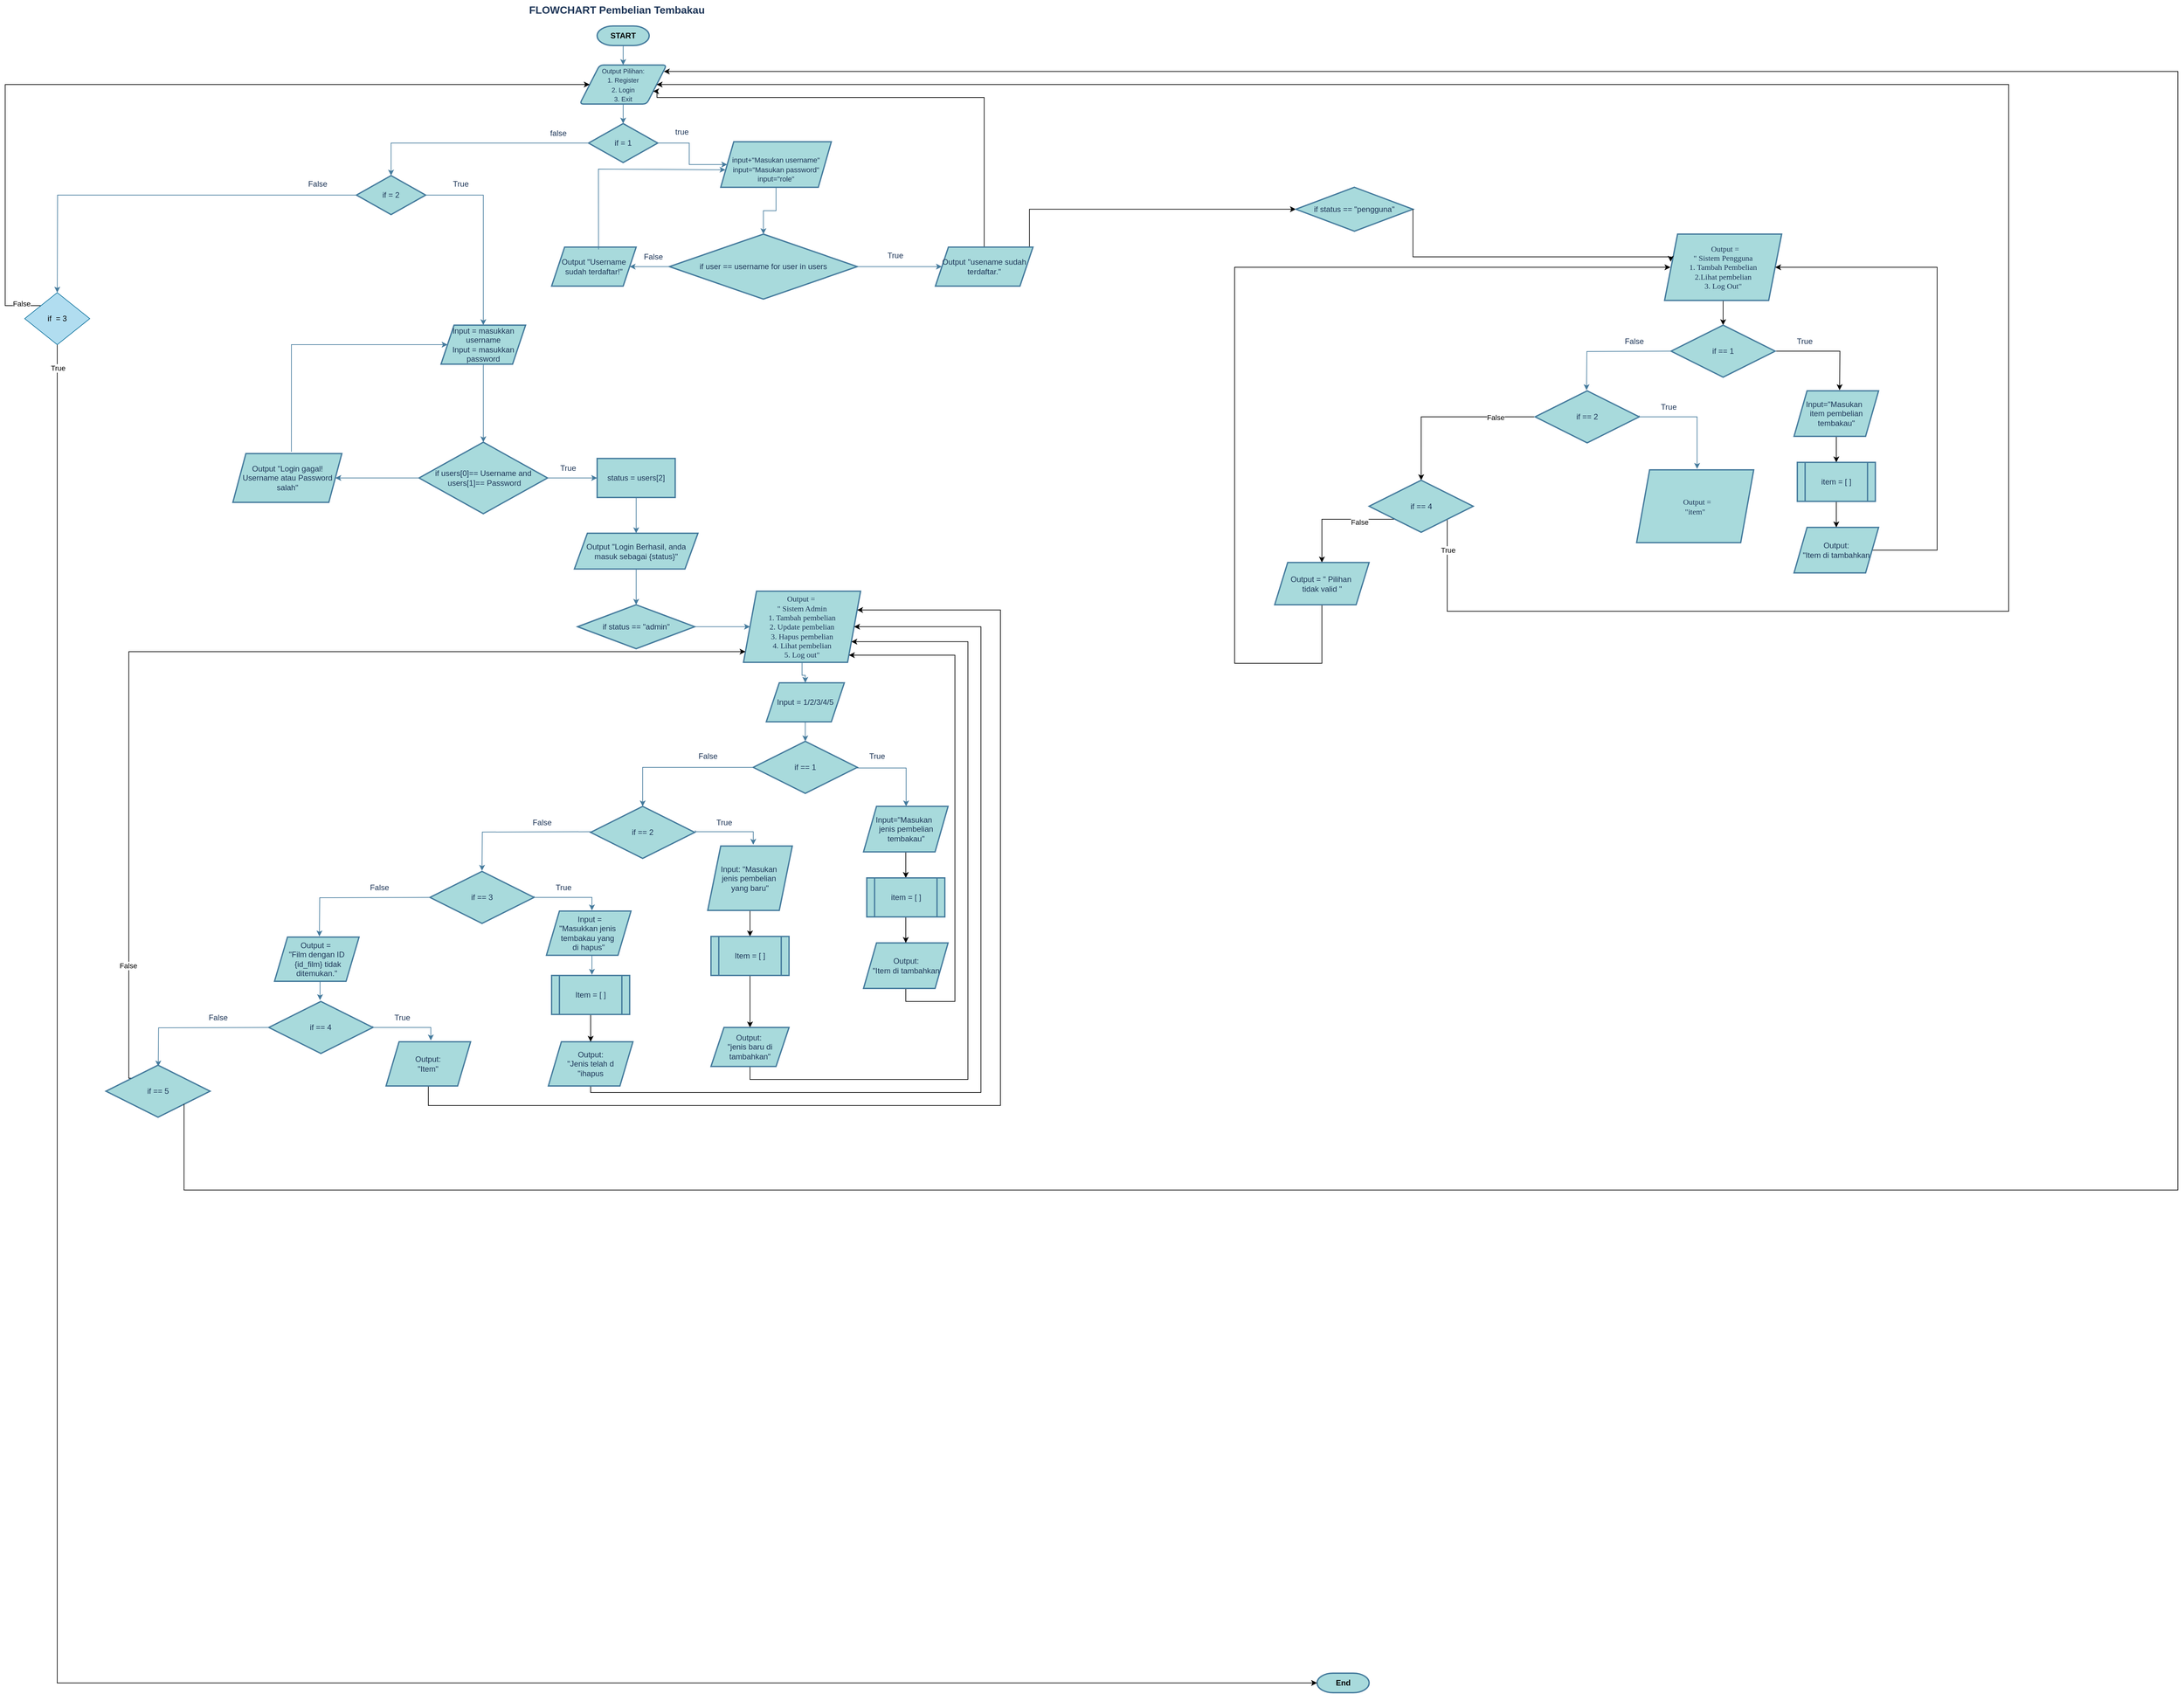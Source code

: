<mxfile version="24.7.17">
  <diagram name="Halaman-1" id="DyidNCb4UCem89zS9mwM">
    <mxGraphModel dx="4036" dy="3344" grid="1" gridSize="10" guides="1" tooltips="1" connect="1" arrows="1" fold="1" page="1" pageScale="1" pageWidth="850" pageHeight="1100" math="0" shadow="0">
      <root>
        <mxCell id="0" />
        <mxCell id="1" parent="0" />
        <mxCell id="rxGvKUkwGFX3X11VJj27-8" value="FLOWCHART Pembelian Tembakau" style="text;html=1;align=center;verticalAlign=middle;resizable=0;points=[];autosize=1;strokeColor=none;fillColor=none;fontSize=16;labelBackgroundColor=none;fontStyle=1;fontColor=#1D3557;" vertex="1" parent="1">
          <mxGeometry x="2540" y="50" width="280" height="30" as="geometry" />
        </mxCell>
        <mxCell id="rxGvKUkwGFX3X11VJj27-9" value="" style="edgeStyle=orthogonalEdgeStyle;rounded=0;orthogonalLoop=1;jettySize=auto;html=1;labelBackgroundColor=none;strokeColor=#457B9D;fontColor=default;align=center;" edge="1" parent="1" source="rxGvKUkwGFX3X11VJj27-10" target="rxGvKUkwGFX3X11VJj27-12">
          <mxGeometry relative="1" as="geometry" />
        </mxCell>
        <mxCell id="rxGvKUkwGFX3X11VJj27-10" value="&lt;font color=&quot;#000000&quot;&gt;START&lt;/font&gt;" style="strokeWidth=2;html=1;shape=mxgraph.flowchart.terminator;whiteSpace=wrap;align=center;fillColor=#A8DADC;strokeColor=#457B9D;fontStyle=1;labelBackgroundColor=none;fontColor=#1D3557;" vertex="1" parent="1">
          <mxGeometry x="2650" y="90" width="80" height="30" as="geometry" />
        </mxCell>
        <mxCell id="rxGvKUkwGFX3X11VJj27-11" value="" style="edgeStyle=orthogonalEdgeStyle;rounded=0;orthogonalLoop=1;jettySize=auto;html=1;labelBackgroundColor=none;strokeColor=#457B9D;fontColor=default;align=center;" edge="1" parent="1" source="rxGvKUkwGFX3X11VJj27-12" target="rxGvKUkwGFX3X11VJj27-15">
          <mxGeometry relative="1" as="geometry" />
        </mxCell>
        <mxCell id="rxGvKUkwGFX3X11VJj27-12" value="&lt;font style=&quot;font-size: 10px;&quot;&gt;Output Pilihan:&lt;/font&gt;&lt;div&gt;&lt;font style=&quot;font-size: 10px;&quot;&gt;1. Register&lt;/font&gt;&lt;/div&gt;&lt;div&gt;&lt;font style=&quot;font-size: 10px;&quot;&gt;2. Login&lt;/font&gt;&lt;/div&gt;&lt;div&gt;&lt;font style=&quot;font-size: 10px;&quot;&gt;3. Exit&lt;/font&gt;&lt;/div&gt;" style="shape=parallelogram;html=1;strokeWidth=2;perimeter=parallelogramPerimeter;whiteSpace=wrap;rounded=1;arcSize=12;size=0.23;align=center;fillColor=#A8DADC;strokeColor=#457B9D;labelBackgroundColor=none;fontColor=#1D3557;" vertex="1" parent="1">
          <mxGeometry x="2623.19" y="150" width="133.63" height="60" as="geometry" />
        </mxCell>
        <mxCell id="rxGvKUkwGFX3X11VJj27-13" value="" style="edgeStyle=orthogonalEdgeStyle;rounded=0;orthogonalLoop=1;jettySize=auto;html=1;strokeColor=#457B9D;fontColor=#1D3557;fillColor=#A8DADC;align=center;" edge="1" parent="1" source="rxGvKUkwGFX3X11VJj27-15" target="rxGvKUkwGFX3X11VJj27-18">
          <mxGeometry relative="1" as="geometry" />
        </mxCell>
        <mxCell id="rxGvKUkwGFX3X11VJj27-14" value="" style="edgeStyle=orthogonalEdgeStyle;rounded=0;orthogonalLoop=1;jettySize=auto;html=1;strokeColor=#457B9D;fontColor=#1D3557;fillColor=#A8DADC;align=center;" edge="1" parent="1" source="rxGvKUkwGFX3X11VJj27-15" target="rxGvKUkwGFX3X11VJj27-20">
          <mxGeometry relative="1" as="geometry" />
        </mxCell>
        <mxCell id="rxGvKUkwGFX3X11VJj27-15" value="if = 1" style="strokeWidth=2;html=1;shape=mxgraph.flowchart.decision;whiteSpace=wrap;labelBackgroundColor=none;fillColor=#A8DADC;strokeColor=#457B9D;fontColor=#1D3557;align=center;" vertex="1" parent="1">
          <mxGeometry x="2636.82" y="240" width="106.37" height="60" as="geometry" />
        </mxCell>
        <mxCell id="rxGvKUkwGFX3X11VJj27-16" value="" style="edgeStyle=orthogonalEdgeStyle;rounded=0;orthogonalLoop=1;jettySize=auto;html=1;strokeColor=#457B9D;fontColor=#1D3557;fillColor=#A8DADC;align=center;" edge="1" parent="1" source="rxGvKUkwGFX3X11VJj27-18">
          <mxGeometry relative="1" as="geometry">
            <mxPoint x="1820" y="500" as="targetPoint" />
          </mxGeometry>
        </mxCell>
        <mxCell id="rxGvKUkwGFX3X11VJj27-17" value="" style="edgeStyle=orthogonalEdgeStyle;rounded=0;orthogonalLoop=1;jettySize=auto;html=1;strokeColor=#457B9D;fontColor=#1D3557;fillColor=#A8DADC;" edge="1" parent="1" source="rxGvKUkwGFX3X11VJj27-18" target="rxGvKUkwGFX3X11VJj27-37">
          <mxGeometry relative="1" as="geometry" />
        </mxCell>
        <mxCell id="rxGvKUkwGFX3X11VJj27-18" value="if = 2" style="strokeWidth=2;html=1;shape=mxgraph.flowchart.decision;whiteSpace=wrap;labelBackgroundColor=none;fillColor=#A8DADC;strokeColor=#457B9D;fontColor=#1D3557;align=center;" vertex="1" parent="1">
          <mxGeometry x="2280" y="320" width="106.37" height="60" as="geometry" />
        </mxCell>
        <mxCell id="rxGvKUkwGFX3X11VJj27-19" value="" style="edgeStyle=orthogonalEdgeStyle;rounded=0;orthogonalLoop=1;jettySize=auto;html=1;strokeColor=#457B9D;fontColor=#1D3557;fillColor=#A8DADC;" edge="1" parent="1" source="rxGvKUkwGFX3X11VJj27-20" target="rxGvKUkwGFX3X11VJj27-23">
          <mxGeometry relative="1" as="geometry" />
        </mxCell>
        <mxCell id="rxGvKUkwGFX3X11VJj27-20" value="&lt;br&gt;&lt;div&gt;&lt;span style=&quot;font-size: 11px;&quot;&gt;input+&quot;Masukan username&quot;&lt;/span&gt;&lt;/div&gt;&lt;div&gt;&lt;span style=&quot;font-size: 11px; background-color: initial;&quot;&gt;input=&quot;Masukan password&quot;&lt;/span&gt;&lt;br&gt;&lt;/div&gt;&lt;div&gt;&lt;span style=&quot;background-color: initial; font-size: 11px;&quot;&gt;input=&quot;role&quot;&lt;/span&gt;&lt;/div&gt;" style="shape=parallelogram;perimeter=parallelogramPerimeter;whiteSpace=wrap;html=1;fixedSize=1;fillColor=#A8DADC;strokeColor=#457B9D;fontColor=#1D3557;strokeWidth=2;labelBackgroundColor=none;align=center;" vertex="1" parent="1">
          <mxGeometry x="2840" y="268" width="170" height="70" as="geometry" />
        </mxCell>
        <mxCell id="rxGvKUkwGFX3X11VJj27-21" value="" style="edgeStyle=orthogonalEdgeStyle;rounded=0;orthogonalLoop=1;jettySize=auto;html=1;strokeColor=#457B9D;fontColor=#1D3557;fillColor=#A8DADC;" edge="1" parent="1" source="rxGvKUkwGFX3X11VJj27-23" target="rxGvKUkwGFX3X11VJj27-26">
          <mxGeometry relative="1" as="geometry" />
        </mxCell>
        <mxCell id="rxGvKUkwGFX3X11VJj27-22" value="" style="edgeStyle=orthogonalEdgeStyle;rounded=0;orthogonalLoop=1;jettySize=auto;html=1;strokeColor=#457B9D;fontColor=#1D3557;fillColor=#A8DADC;" edge="1" parent="1" source="rxGvKUkwGFX3X11VJj27-23" target="rxGvKUkwGFX3X11VJj27-31">
          <mxGeometry relative="1" as="geometry" />
        </mxCell>
        <mxCell id="rxGvKUkwGFX3X11VJj27-23" value="if user == username for user in users" style="rhombus;whiteSpace=wrap;html=1;fillColor=#A8DADC;strokeColor=#457B9D;fontColor=#1D3557;strokeWidth=2;labelBackgroundColor=none;" vertex="1" parent="1">
          <mxGeometry x="2761.05" y="410" width="288.95" height="100" as="geometry" />
        </mxCell>
        <mxCell id="rxGvKUkwGFX3X11VJj27-24" value="true" style="text;html=1;align=center;verticalAlign=middle;resizable=0;points=[];autosize=1;strokeColor=none;fillColor=none;fontColor=#1D3557;" vertex="1" parent="1">
          <mxGeometry x="2760" y="238" width="40" height="30" as="geometry" />
        </mxCell>
        <mxCell id="rxGvKUkwGFX3X11VJj27-25" value="false" style="text;html=1;align=center;verticalAlign=middle;resizable=0;points=[];autosize=1;strokeColor=none;fillColor=none;fontColor=#1D3557;" vertex="1" parent="1">
          <mxGeometry x="2565" y="240" width="50" height="30" as="geometry" />
        </mxCell>
        <mxCell id="rxGvKUkwGFX3X11VJj27-26" value="Output &quot;Username sudah terdaftar!&quot;" style="shape=parallelogram;perimeter=parallelogramPerimeter;whiteSpace=wrap;html=1;fixedSize=1;fillColor=#A8DADC;strokeColor=#457B9D;fontColor=#1D3557;strokeWidth=2;labelBackgroundColor=none;" vertex="1" parent="1">
          <mxGeometry x="2580" y="430" width="130" height="60" as="geometry" />
        </mxCell>
        <mxCell id="rxGvKUkwGFX3X11VJj27-27" value="" style="endArrow=classic;html=1;rounded=0;strokeColor=#457B9D;fontColor=#1D3557;fillColor=#A8DADC;exitX=0.555;exitY=0.06;exitDx=0;exitDy=0;exitPerimeter=0;entryX=0.043;entryY=0.616;entryDx=0;entryDy=0;entryPerimeter=0;" edge="1" parent="1" source="rxGvKUkwGFX3X11VJj27-26" target="rxGvKUkwGFX3X11VJj27-20">
          <mxGeometry width="50" height="50" relative="1" as="geometry">
            <mxPoint x="2850" y="560" as="sourcePoint" />
            <mxPoint x="2710" y="320" as="targetPoint" />
            <Array as="points">
              <mxPoint x="2652" y="310" />
            </Array>
          </mxGeometry>
        </mxCell>
        <mxCell id="rxGvKUkwGFX3X11VJj27-28" style="edgeStyle=orthogonalEdgeStyle;rounded=0;orthogonalLoop=1;jettySize=auto;html=1;" edge="1" parent="1" source="rxGvKUkwGFX3X11VJj27-138">
          <mxGeometry relative="1" as="geometry">
            <mxPoint x="4381" y="550" as="targetPoint" />
          </mxGeometry>
        </mxCell>
        <mxCell id="rxGvKUkwGFX3X11VJj27-29" style="edgeStyle=orthogonalEdgeStyle;rounded=0;orthogonalLoop=1;jettySize=auto;html=1;exitX=0.5;exitY=0;exitDx=0;exitDy=0;entryX=1;entryY=0.75;entryDx=0;entryDy=0;" edge="1" parent="1" source="rxGvKUkwGFX3X11VJj27-31" target="rxGvKUkwGFX3X11VJj27-12">
          <mxGeometry relative="1" as="geometry">
            <Array as="points">
              <mxPoint x="3245" y="200" />
              <mxPoint x="2742" y="200" />
              <mxPoint x="2742" y="190" />
            </Array>
          </mxGeometry>
        </mxCell>
        <mxCell id="rxGvKUkwGFX3X11VJj27-30" style="edgeStyle=orthogonalEdgeStyle;rounded=0;orthogonalLoop=1;jettySize=auto;html=1;exitX=1;exitY=0.25;exitDx=0;exitDy=0;entryX=0;entryY=0.5;entryDx=0;entryDy=0;" edge="1" parent="1" source="rxGvKUkwGFX3X11VJj27-31" target="rxGvKUkwGFX3X11VJj27-126">
          <mxGeometry relative="1" as="geometry">
            <Array as="points">
              <mxPoint x="3315" y="372" />
            </Array>
          </mxGeometry>
        </mxCell>
        <mxCell id="rxGvKUkwGFX3X11VJj27-31" value="Output &quot;usename sudah terdaftar&lt;span style=&quot;background-color: initial;&quot;&gt;.&quot;&lt;/span&gt;" style="shape=parallelogram;perimeter=parallelogramPerimeter;whiteSpace=wrap;html=1;fixedSize=1;fillColor=#A8DADC;strokeColor=#457B9D;fontColor=#1D3557;strokeWidth=2;labelBackgroundColor=none;" vertex="1" parent="1">
          <mxGeometry x="3170.01" y="430" width="149.99" height="60" as="geometry" />
        </mxCell>
        <mxCell id="rxGvKUkwGFX3X11VJj27-32" value="False" style="text;html=1;align=center;verticalAlign=middle;resizable=0;points=[];autosize=1;strokeColor=none;fillColor=none;fontColor=#1D3557;" vertex="1" parent="1">
          <mxGeometry x="2711.05" y="430" width="50" height="30" as="geometry" />
        </mxCell>
        <mxCell id="rxGvKUkwGFX3X11VJj27-33" value="True" style="text;html=1;align=center;verticalAlign=middle;resizable=0;points=[];autosize=1;strokeColor=none;fillColor=none;fontColor=#1D3557;" vertex="1" parent="1">
          <mxGeometry x="3083" y="428" width="50" height="30" as="geometry" />
        </mxCell>
        <mxCell id="rxGvKUkwGFX3X11VJj27-34" value="" style="edgeStyle=orthogonalEdgeStyle;rounded=0;orthogonalLoop=1;jettySize=auto;html=1;strokeColor=#457B9D;fontColor=#1D3557;fillColor=#A8DADC;" edge="1" parent="1" source="rxGvKUkwGFX3X11VJj27-37" target="rxGvKUkwGFX3X11VJj27-42">
          <mxGeometry relative="1" as="geometry" />
        </mxCell>
        <mxCell id="rxGvKUkwGFX3X11VJj27-35" value="" style="edgeLabel;html=1;align=center;verticalAlign=middle;resizable=0;points=[];strokeColor=#457B9D;fontColor=#1D3557;fillColor=#A8DADC;" vertex="1" connectable="0" parent="rxGvKUkwGFX3X11VJj27-34">
          <mxGeometry x="-0.001" y="-1" relative="1" as="geometry">
            <mxPoint as="offset" />
          </mxGeometry>
        </mxCell>
        <mxCell id="rxGvKUkwGFX3X11VJj27-36" value="" style="edgeLabel;html=1;align=center;verticalAlign=middle;resizable=0;points=[];strokeColor=#457B9D;fontColor=#1D3557;fillColor=#A8DADC;" vertex="1" connectable="0" parent="rxGvKUkwGFX3X11VJj27-34">
          <mxGeometry x="-0.038" relative="1" as="geometry">
            <mxPoint as="offset" />
          </mxGeometry>
        </mxCell>
        <mxCell id="rxGvKUkwGFX3X11VJj27-37" value="Input = masukkan username&lt;div&gt;Input = masukkan password&lt;/div&gt;" style="shape=parallelogram;perimeter=parallelogramPerimeter;whiteSpace=wrap;html=1;fixedSize=1;fillColor=#A8DADC;strokeColor=#457B9D;fontColor=#1D3557;strokeWidth=2;labelBackgroundColor=none;" vertex="1" parent="1">
          <mxGeometry x="2410" y="550" width="130" height="60" as="geometry" />
        </mxCell>
        <mxCell id="rxGvKUkwGFX3X11VJj27-38" value="True" style="text;html=1;align=center;verticalAlign=middle;resizable=0;points=[];autosize=1;strokeColor=none;fillColor=none;fontColor=#1D3557;" vertex="1" parent="1">
          <mxGeometry x="2415" y="318" width="50" height="30" as="geometry" />
        </mxCell>
        <mxCell id="rxGvKUkwGFX3X11VJj27-39" value="False" style="text;html=1;align=center;verticalAlign=middle;resizable=0;points=[];autosize=1;strokeColor=none;fillColor=none;fontColor=#1D3557;" vertex="1" parent="1">
          <mxGeometry x="2195" y="318" width="50" height="30" as="geometry" />
        </mxCell>
        <mxCell id="rxGvKUkwGFX3X11VJj27-40" value="" style="edgeStyle=orthogonalEdgeStyle;rounded=0;orthogonalLoop=1;jettySize=auto;html=1;strokeColor=#457B9D;fontColor=#1D3557;fillColor=#A8DADC;" edge="1" parent="1" source="rxGvKUkwGFX3X11VJj27-42" target="rxGvKUkwGFX3X11VJj27-44">
          <mxGeometry relative="1" as="geometry" />
        </mxCell>
        <mxCell id="rxGvKUkwGFX3X11VJj27-41" value="" style="edgeStyle=orthogonalEdgeStyle;rounded=0;orthogonalLoop=1;jettySize=auto;html=1;strokeColor=#457B9D;fontColor=#1D3557;fillColor=#A8DADC;" edge="1" parent="1" source="rxGvKUkwGFX3X11VJj27-42" target="rxGvKUkwGFX3X11VJj27-46">
          <mxGeometry relative="1" as="geometry" />
        </mxCell>
        <mxCell id="rxGvKUkwGFX3X11VJj27-42" value="if users[0]== Username and&lt;div&gt;&amp;nbsp;users[1]== Password&lt;/div&gt;" style="rhombus;whiteSpace=wrap;html=1;fillColor=#A8DADC;strokeColor=#457B9D;fontColor=#1D3557;strokeWidth=2;labelBackgroundColor=none;" vertex="1" parent="1">
          <mxGeometry x="2376.25" y="730" width="197.5" height="110" as="geometry" />
        </mxCell>
        <mxCell id="rxGvKUkwGFX3X11VJj27-43" value="" style="edgeStyle=orthogonalEdgeStyle;rounded=0;orthogonalLoop=1;jettySize=auto;html=1;strokeColor=#457B9D;fontColor=#1D3557;fillColor=#A8DADC;" edge="1" parent="1" source="rxGvKUkwGFX3X11VJj27-44" target="rxGvKUkwGFX3X11VJj27-49">
          <mxGeometry relative="1" as="geometry" />
        </mxCell>
        <mxCell id="rxGvKUkwGFX3X11VJj27-44" value="status = users[2]" style="whiteSpace=wrap;html=1;fillColor=#A8DADC;strokeColor=#457B9D;fontColor=#1D3557;strokeWidth=2;labelBackgroundColor=none;" vertex="1" parent="1">
          <mxGeometry x="2650" y="755" width="120" height="60" as="geometry" />
        </mxCell>
        <mxCell id="rxGvKUkwGFX3X11VJj27-45" value="True" style="text;html=1;align=center;verticalAlign=middle;resizable=0;points=[];autosize=1;strokeColor=none;fillColor=none;fontColor=#1D3557;" vertex="1" parent="1">
          <mxGeometry x="2580" y="755" width="50" height="30" as="geometry" />
        </mxCell>
        <mxCell id="rxGvKUkwGFX3X11VJj27-46" value="Output &quot;Login gagal! Username atau Password salah&quot;" style="shape=parallelogram;perimeter=parallelogramPerimeter;whiteSpace=wrap;html=1;fixedSize=1;fillColor=#A8DADC;strokeColor=#457B9D;fontColor=#1D3557;strokeWidth=2;labelBackgroundColor=none;" vertex="1" parent="1">
          <mxGeometry x="2090" y="747.5" width="167.5" height="75" as="geometry" />
        </mxCell>
        <mxCell id="rxGvKUkwGFX3X11VJj27-47" value="" style="endArrow=classic;html=1;rounded=0;strokeColor=#457B9D;fontColor=#1D3557;fillColor=#A8DADC;exitX=0.537;exitY=-0.037;exitDx=0;exitDy=0;exitPerimeter=0;entryX=0;entryY=0.5;entryDx=0;entryDy=0;" edge="1" parent="1" source="rxGvKUkwGFX3X11VJj27-46" target="rxGvKUkwGFX3X11VJj27-37">
          <mxGeometry width="50" height="50" relative="1" as="geometry">
            <mxPoint x="2370" y="670" as="sourcePoint" />
            <mxPoint x="2420" y="620" as="targetPoint" />
            <Array as="points">
              <mxPoint x="2180" y="580" />
            </Array>
          </mxGeometry>
        </mxCell>
        <mxCell id="rxGvKUkwGFX3X11VJj27-48" value="" style="edgeStyle=orthogonalEdgeStyle;rounded=0;orthogonalLoop=1;jettySize=auto;html=1;strokeColor=#457B9D;fontColor=#1D3557;fillColor=#A8DADC;" edge="1" parent="1" source="rxGvKUkwGFX3X11VJj27-49" target="rxGvKUkwGFX3X11VJj27-51">
          <mxGeometry relative="1" as="geometry" />
        </mxCell>
        <mxCell id="rxGvKUkwGFX3X11VJj27-49" value="Output &quot;Login Berhasil, anda masuk sebagai {status}&quot;" style="shape=parallelogram;perimeter=parallelogramPerimeter;whiteSpace=wrap;html=1;fixedSize=1;fillColor=#A8DADC;strokeColor=#457B9D;fontColor=#1D3557;strokeWidth=2;labelBackgroundColor=none;" vertex="1" parent="1">
          <mxGeometry x="2615" y="870" width="190" height="55" as="geometry" />
        </mxCell>
        <mxCell id="rxGvKUkwGFX3X11VJj27-50" value="" style="edgeStyle=orthogonalEdgeStyle;rounded=0;orthogonalLoop=1;jettySize=auto;html=1;strokeColor=#457B9D;fontColor=#1D3557;fillColor=#A8DADC;" edge="1" parent="1" source="rxGvKUkwGFX3X11VJj27-51" target="rxGvKUkwGFX3X11VJj27-53">
          <mxGeometry relative="1" as="geometry" />
        </mxCell>
        <mxCell id="rxGvKUkwGFX3X11VJj27-51" value="if status == &quot;admin&quot;" style="rhombus;whiteSpace=wrap;html=1;fillColor=#A8DADC;strokeColor=#457B9D;fontColor=#1D3557;strokeWidth=2;labelBackgroundColor=none;" vertex="1" parent="1">
          <mxGeometry x="2620" y="980" width="180" height="67.5" as="geometry" />
        </mxCell>
        <mxCell id="rxGvKUkwGFX3X11VJj27-52" value="" style="edgeStyle=orthogonalEdgeStyle;rounded=0;orthogonalLoop=1;jettySize=auto;html=1;strokeColor=#457B9D;fontColor=#1D3557;fillColor=#A8DADC;" edge="1" parent="1" source="rxGvKUkwGFX3X11VJj27-53" target="rxGvKUkwGFX3X11VJj27-55">
          <mxGeometry relative="1" as="geometry" />
        </mxCell>
        <mxCell id="rxGvKUkwGFX3X11VJj27-53" value="&lt;font face=&quot;Verdana&quot;&gt;Output =&amp;nbsp;&lt;/font&gt;&lt;div&gt;&lt;font face=&quot;Gwa8SxlCsdu1uKtJ1fb-&quot;&gt;&quot; Sistem Admin&lt;/font&gt;&lt;/div&gt;&lt;div&gt;&lt;font face=&quot;Gwa8SxlCsdu1uKtJ1fb-&quot;&gt;1. Tambah pembelian&lt;/font&gt;&lt;/div&gt;&lt;div&gt;&lt;font face=&quot;Gwa8SxlCsdu1uKtJ1fb-&quot;&gt;2. Update pembelian&lt;/font&gt;&lt;/div&gt;&lt;div&gt;&lt;font face=&quot;Gwa8SxlCsdu1uKtJ1fb-&quot;&gt;3. Hapus pembelian&lt;/font&gt;&lt;/div&gt;&lt;div&gt;&lt;span style=&quot;background-color: initial;&quot;&gt;&lt;font face=&quot;Gwa8SxlCsdu1uKtJ1fb-&quot;&gt;4. Lihat pembelian&lt;/font&gt;&lt;/span&gt;&lt;/div&gt;&lt;div&gt;&lt;font face=&quot;Gwa8SxlCsdu1uKtJ1fb-&quot;&gt;5. Log out&quot;&lt;/font&gt;&lt;/div&gt;" style="shape=parallelogram;perimeter=parallelogramPerimeter;whiteSpace=wrap;html=1;fixedSize=1;fillColor=#A8DADC;strokeColor=#457B9D;fontColor=#1D3557;strokeWidth=2;labelBackgroundColor=none;align=center;" vertex="1" parent="1">
          <mxGeometry x="2875" y="959.07" width="180" height="109.37" as="geometry" />
        </mxCell>
        <mxCell id="rxGvKUkwGFX3X11VJj27-54" value="" style="edgeStyle=orthogonalEdgeStyle;rounded=0;orthogonalLoop=1;jettySize=auto;html=1;strokeColor=#457B9D;fontColor=#1D3557;fillColor=#A8DADC;" edge="1" parent="1" source="rxGvKUkwGFX3X11VJj27-55" target="rxGvKUkwGFX3X11VJj27-58">
          <mxGeometry relative="1" as="geometry" />
        </mxCell>
        <mxCell id="rxGvKUkwGFX3X11VJj27-55" value="Input = 1/2/3/4/5" style="shape=parallelogram;perimeter=parallelogramPerimeter;whiteSpace=wrap;html=1;fixedSize=1;fillColor=#A8DADC;strokeColor=#457B9D;fontColor=#1D3557;strokeWidth=2;labelBackgroundColor=none;" vertex="1" parent="1">
          <mxGeometry x="2910" y="1100.005" width="120" height="60" as="geometry" />
        </mxCell>
        <mxCell id="rxGvKUkwGFX3X11VJj27-56" value="" style="edgeStyle=orthogonalEdgeStyle;rounded=0;orthogonalLoop=1;jettySize=auto;html=1;strokeColor=#457B9D;fontColor=#1D3557;fillColor=#A8DADC;exitX=0.915;exitY=0.473;exitDx=0;exitDy=0;exitPerimeter=0;" edge="1" parent="1">
          <mxGeometry relative="1" as="geometry">
            <mxPoint x="3036.4" y="1228.84" as="sourcePoint" />
            <Array as="points">
              <mxPoint x="3036" y="1231" />
              <mxPoint x="3125" y="1231" />
              <mxPoint x="3125" y="1280" />
            </Array>
            <mxPoint x="3125" y="1290" as="targetPoint" />
          </mxGeometry>
        </mxCell>
        <mxCell id="rxGvKUkwGFX3X11VJj27-57" value="" style="edgeStyle=orthogonalEdgeStyle;rounded=0;orthogonalLoop=1;jettySize=auto;html=1;strokeColor=#457B9D;fontColor=#1D3557;fillColor=#A8DADC;" edge="1" parent="1" source="rxGvKUkwGFX3X11VJj27-58" target="rxGvKUkwGFX3X11VJj27-60">
          <mxGeometry relative="1" as="geometry" />
        </mxCell>
        <mxCell id="rxGvKUkwGFX3X11VJj27-58" value="if == 1" style="rhombus;whiteSpace=wrap;html=1;fillColor=#A8DADC;strokeColor=#457B9D;fontColor=#1D3557;strokeWidth=2;labelBackgroundColor=none;" vertex="1" parent="1">
          <mxGeometry x="2890" y="1190" width="160" height="80" as="geometry" />
        </mxCell>
        <mxCell id="rxGvKUkwGFX3X11VJj27-60" value="if == 2" style="rhombus;whiteSpace=wrap;html=1;fillColor=#A8DADC;strokeColor=#457B9D;fontColor=#1D3557;strokeWidth=2;labelBackgroundColor=none;" vertex="1" parent="1">
          <mxGeometry x="2640" y="1290" width="160" height="80" as="geometry" />
        </mxCell>
        <mxCell id="rxGvKUkwGFX3X11VJj27-61" value="True" style="text;html=1;align=center;verticalAlign=middle;resizable=0;points=[];autosize=1;strokeColor=none;fillColor=none;fontColor=#1D3557;" vertex="1" parent="1">
          <mxGeometry x="3055" y="1198" width="50" height="30" as="geometry" />
        </mxCell>
        <mxCell id="rxGvKUkwGFX3X11VJj27-62" value="False" style="text;html=1;align=center;verticalAlign=middle;resizable=0;points=[];autosize=1;strokeColor=none;fillColor=none;fontColor=#1D3557;" vertex="1" parent="1">
          <mxGeometry x="2795" y="1198" width="50" height="30" as="geometry" />
        </mxCell>
        <mxCell id="rxGvKUkwGFX3X11VJj27-69" value="" style="edgeStyle=orthogonalEdgeStyle;rounded=0;orthogonalLoop=1;jettySize=auto;html=1;strokeColor=#457B9D;fontColor=#1D3557;fillColor=#A8DADC;" edge="1" parent="1">
          <mxGeometry relative="1" as="geometry">
            <mxPoint x="2643" y="1329" as="sourcePoint" />
            <mxPoint x="2473" y="1389" as="targetPoint" />
          </mxGeometry>
        </mxCell>
        <mxCell id="rxGvKUkwGFX3X11VJj27-70" value="" style="edgeStyle=orthogonalEdgeStyle;rounded=0;orthogonalLoop=1;jettySize=auto;html=1;strokeColor=#457B9D;fontColor=#1D3557;fillColor=#A8DADC;exitX=0.915;exitY=0.473;exitDx=0;exitDy=0;exitPerimeter=0;" edge="1" parent="1">
          <mxGeometry relative="1" as="geometry">
            <mxPoint x="2801" y="1327" as="sourcePoint" />
            <Array as="points">
              <mxPoint x="2801" y="1329" />
              <mxPoint x="2890" y="1329" />
            </Array>
            <mxPoint x="2890" y="1349" as="targetPoint" />
          </mxGeometry>
        </mxCell>
        <mxCell id="rxGvKUkwGFX3X11VJj27-71" value="False" style="text;html=1;align=center;verticalAlign=middle;resizable=0;points=[];autosize=1;strokeColor=none;fillColor=none;fontColor=#1D3557;" vertex="1" parent="1">
          <mxGeometry x="2540" y="1300" width="50" height="30" as="geometry" />
        </mxCell>
        <mxCell id="rxGvKUkwGFX3X11VJj27-72" value="True" style="text;html=1;align=center;verticalAlign=middle;resizable=0;points=[];autosize=1;strokeColor=none;fillColor=none;fontColor=#1D3557;" vertex="1" parent="1">
          <mxGeometry x="2820" y="1300" width="50" height="30" as="geometry" />
        </mxCell>
        <mxCell id="rxGvKUkwGFX3X11VJj27-73" value="if == 3" style="rhombus;whiteSpace=wrap;html=1;fillColor=#A8DADC;strokeColor=#457B9D;fontColor=#1D3557;strokeWidth=2;labelBackgroundColor=none;" vertex="1" parent="1">
          <mxGeometry x="2393" y="1390" width="160" height="80" as="geometry" />
        </mxCell>
        <mxCell id="rxGvKUkwGFX3X11VJj27-217" value="" style="edgeStyle=orthogonalEdgeStyle;rounded=0;orthogonalLoop=1;jettySize=auto;html=1;" edge="1" parent="1" source="rxGvKUkwGFX3X11VJj27-75" target="rxGvKUkwGFX3X11VJj27-216">
          <mxGeometry relative="1" as="geometry" />
        </mxCell>
        <mxCell id="rxGvKUkwGFX3X11VJj27-75" value="Input: &quot;Masukan&amp;nbsp;&lt;div&gt;jenis pembelian&amp;nbsp;&lt;/div&gt;&lt;div&gt;yang baru&quot;&lt;/div&gt;" style="shape=parallelogram;perimeter=parallelogramPerimeter;whiteSpace=wrap;html=1;fixedSize=1;fillColor=#A8DADC;strokeColor=#457B9D;fontColor=#1D3557;strokeWidth=2;labelBackgroundColor=none;align=center;" vertex="1" parent="1">
          <mxGeometry x="2820" y="1351" width="130" height="99" as="geometry" />
        </mxCell>
        <mxCell id="rxGvKUkwGFX3X11VJj27-76" value="" style="edgeStyle=orthogonalEdgeStyle;rounded=0;orthogonalLoop=1;jettySize=auto;html=1;strokeColor=#457B9D;fontColor=#1D3557;fillColor=#A8DADC;exitX=0.915;exitY=0.473;exitDx=0;exitDy=0;exitPerimeter=0;" edge="1" parent="1">
          <mxGeometry relative="1" as="geometry">
            <mxPoint x="2553" y="1428" as="sourcePoint" />
            <Array as="points">
              <mxPoint x="2553" y="1430" />
              <mxPoint x="2642" y="1430" />
            </Array>
            <mxPoint x="2642" y="1450" as="targetPoint" />
          </mxGeometry>
        </mxCell>
        <mxCell id="rxGvKUkwGFX3X11VJj27-77" value="" style="edgeStyle=orthogonalEdgeStyle;rounded=0;orthogonalLoop=1;jettySize=auto;html=1;strokeColor=#457B9D;fontColor=#1D3557;fillColor=#A8DADC;" edge="1" parent="1">
          <mxGeometry relative="1" as="geometry">
            <mxPoint x="2393" y="1430" as="sourcePoint" />
            <mxPoint x="2223" y="1490" as="targetPoint" />
          </mxGeometry>
        </mxCell>
        <mxCell id="rxGvKUkwGFX3X11VJj27-78" value="True" style="text;html=1;align=center;verticalAlign=middle;resizable=0;points=[];autosize=1;strokeColor=none;fillColor=none;fontColor=#1D3557;" vertex="1" parent="1">
          <mxGeometry x="2573.19" y="1400" width="50" height="30" as="geometry" />
        </mxCell>
        <mxCell id="rxGvKUkwGFX3X11VJj27-79" value="False" style="text;html=1;align=center;verticalAlign=middle;resizable=0;points=[];autosize=1;strokeColor=none;fillColor=none;fontColor=#1D3557;" vertex="1" parent="1">
          <mxGeometry x="2290" y="1400" width="50" height="30" as="geometry" />
        </mxCell>
        <mxCell id="rxGvKUkwGFX3X11VJj27-234" style="edgeStyle=orthogonalEdgeStyle;rounded=0;orthogonalLoop=1;jettySize=auto;html=1;exitX=0.5;exitY=1;exitDx=0;exitDy=0;entryX=1;entryY=0.5;entryDx=0;entryDy=0;" edge="1" parent="1" source="rxGvKUkwGFX3X11VJj27-81" target="rxGvKUkwGFX3X11VJj27-53">
          <mxGeometry relative="1" as="geometry">
            <Array as="points">
              <mxPoint x="2640" y="1730" />
              <mxPoint x="3240" y="1730" />
              <mxPoint x="3240" y="1014" />
            </Array>
          </mxGeometry>
        </mxCell>
        <mxCell id="rxGvKUkwGFX3X11VJj27-81" value="Output:&lt;div&gt;&quot;Jenis telah d&lt;/div&gt;&lt;div&gt;&quot;ihapus&lt;/div&gt;" style="shape=parallelogram;perimeter=parallelogramPerimeter;whiteSpace=wrap;html=1;fixedSize=1;fillColor=#A8DADC;strokeColor=#457B9D;fontColor=#1D3557;strokeWidth=2;labelBackgroundColor=none;align=center;" vertex="1" parent="1">
          <mxGeometry x="2575" y="1652" width="130" height="68" as="geometry" />
        </mxCell>
        <mxCell id="rxGvKUkwGFX3X11VJj27-87" value="&amp;nbsp; Input =&amp;nbsp;&lt;div&gt;&quot;Masukkan jenis&amp;nbsp;&lt;/div&gt;&lt;div&gt;tembakau yang&amp;nbsp;&lt;/div&gt;&lt;div&gt;di hapus&quot;&lt;/div&gt;" style="shape=parallelogram;perimeter=parallelogramPerimeter;whiteSpace=wrap;html=1;fixedSize=1;fillColor=#A8DADC;strokeColor=#457B9D;fontColor=#1D3557;strokeWidth=2;labelBackgroundColor=none;align=center;" vertex="1" parent="1">
          <mxGeometry x="2572.03" y="1451" width="130" height="68" as="geometry" />
        </mxCell>
        <mxCell id="rxGvKUkwGFX3X11VJj27-88" value="" style="edgeStyle=orthogonalEdgeStyle;rounded=0;orthogonalLoop=1;jettySize=auto;html=1;strokeColor=#457B9D;fontColor=#1D3557;fillColor=#A8DADC;" edge="1" parent="1">
          <mxGeometry relative="1" as="geometry">
            <mxPoint x="2642" y="1519" as="sourcePoint" />
            <mxPoint x="2642" y="1549" as="targetPoint" />
          </mxGeometry>
        </mxCell>
        <mxCell id="rxGvKUkwGFX3X11VJj27-96" value="Output =&amp;nbsp;&lt;div&gt;&quot;Film dengan ID&lt;/div&gt;&lt;div&gt;&amp;nbsp;{id_film} tidak&lt;/div&gt;&lt;div&gt;ditemukan.&quot;&lt;/div&gt;" style="shape=parallelogram;perimeter=parallelogramPerimeter;whiteSpace=wrap;html=1;fixedSize=1;fillColor=#A8DADC;strokeColor=#457B9D;fontColor=#1D3557;strokeWidth=2;labelBackgroundColor=none;align=center;" vertex="1" parent="1">
          <mxGeometry x="2154" y="1491" width="130" height="68" as="geometry" />
        </mxCell>
        <mxCell id="rxGvKUkwGFX3X11VJj27-97" value="" style="edgeStyle=orthogonalEdgeStyle;rounded=0;orthogonalLoop=1;jettySize=auto;html=1;strokeColor=#457B9D;fontColor=#1D3557;fillColor=#A8DADC;" edge="1" parent="1">
          <mxGeometry relative="1" as="geometry">
            <mxPoint x="2224" y="1558" as="sourcePoint" />
            <mxPoint x="2224" y="1588" as="targetPoint" />
          </mxGeometry>
        </mxCell>
        <mxCell id="rxGvKUkwGFX3X11VJj27-98" value="if == 4" style="rhombus;whiteSpace=wrap;html=1;fillColor=#A8DADC;strokeColor=#457B9D;fontColor=#1D3557;strokeWidth=2;labelBackgroundColor=none;" vertex="1" parent="1">
          <mxGeometry x="2145.29" y="1590" width="160" height="80" as="geometry" />
        </mxCell>
        <mxCell id="rxGvKUkwGFX3X11VJj27-99" value="" style="edgeStyle=orthogonalEdgeStyle;rounded=0;orthogonalLoop=1;jettySize=auto;html=1;strokeColor=#457B9D;fontColor=#1D3557;fillColor=#A8DADC;exitX=0.915;exitY=0.473;exitDx=0;exitDy=0;exitPerimeter=0;" edge="1" parent="1">
          <mxGeometry relative="1" as="geometry">
            <mxPoint x="2305.29" y="1628" as="sourcePoint" />
            <Array as="points">
              <mxPoint x="2305.29" y="1630" />
              <mxPoint x="2394.29" y="1630" />
            </Array>
            <mxPoint x="2394.29" y="1650" as="targetPoint" />
          </mxGeometry>
        </mxCell>
        <mxCell id="rxGvKUkwGFX3X11VJj27-100" value="" style="edgeStyle=orthogonalEdgeStyle;rounded=0;orthogonalLoop=1;jettySize=auto;html=1;strokeColor=#457B9D;fontColor=#1D3557;fillColor=#A8DADC;" edge="1" parent="1">
          <mxGeometry relative="1" as="geometry">
            <mxPoint x="2145.29" y="1630" as="sourcePoint" />
            <mxPoint x="1975.29" y="1690" as="targetPoint" />
          </mxGeometry>
        </mxCell>
        <mxCell id="rxGvKUkwGFX3X11VJj27-101" value="True" style="text;html=1;align=center;verticalAlign=middle;resizable=0;points=[];autosize=1;strokeColor=none;fillColor=none;fontColor=#1D3557;" vertex="1" parent="1">
          <mxGeometry x="2325.48" y="1600" width="50" height="30" as="geometry" />
        </mxCell>
        <mxCell id="rxGvKUkwGFX3X11VJj27-102" value="False" style="text;html=1;align=center;verticalAlign=middle;resizable=0;points=[];autosize=1;strokeColor=none;fillColor=none;fontColor=#1D3557;" vertex="1" parent="1">
          <mxGeometry x="2042.29" y="1600" width="50" height="30" as="geometry" />
        </mxCell>
        <mxCell id="rxGvKUkwGFX3X11VJj27-235" style="edgeStyle=orthogonalEdgeStyle;rounded=0;orthogonalLoop=1;jettySize=auto;html=1;exitX=0.5;exitY=1;exitDx=0;exitDy=0;entryX=1;entryY=0.25;entryDx=0;entryDy=0;" edge="1" parent="1" source="rxGvKUkwGFX3X11VJj27-103" target="rxGvKUkwGFX3X11VJj27-53">
          <mxGeometry relative="1" as="geometry">
            <Array as="points">
              <mxPoint x="2391" y="1750" />
              <mxPoint x="3270" y="1750" />
              <mxPoint x="3270" y="988" />
            </Array>
          </mxGeometry>
        </mxCell>
        <mxCell id="rxGvKUkwGFX3X11VJj27-103" value="Output:&lt;div&gt;&quot;Item&quot;&lt;/div&gt;" style="shape=parallelogram;perimeter=parallelogramPerimeter;whiteSpace=wrap;html=1;fixedSize=1;fillColor=#A8DADC;strokeColor=#457B9D;fontColor=#1D3557;strokeWidth=2;labelBackgroundColor=none;align=center;" vertex="1" parent="1">
          <mxGeometry x="2325.48" y="1652" width="130" height="68" as="geometry" />
        </mxCell>
        <mxCell id="rxGvKUkwGFX3X11VJj27-214" value="" style="edgeStyle=orthogonalEdgeStyle;rounded=0;orthogonalLoop=1;jettySize=auto;html=1;" edge="1" parent="1" source="rxGvKUkwGFX3X11VJj27-120" target="rxGvKUkwGFX3X11VJj27-213">
          <mxGeometry relative="1" as="geometry" />
        </mxCell>
        <mxCell id="rxGvKUkwGFX3X11VJj27-120" value="Input=&quot;Masukan&amp;nbsp;&amp;nbsp;&lt;div&gt;jenis pembelian tembakau&lt;span style=&quot;background-color: initial;&quot;&gt;&quot;&lt;/span&gt;&lt;/div&gt;" style="shape=parallelogram;perimeter=parallelogramPerimeter;whiteSpace=wrap;html=1;fixedSize=1;fillColor=#A8DADC;strokeColor=#457B9D;fontColor=#1D3557;strokeWidth=2;labelBackgroundColor=none;align=center;" vertex="1" parent="1">
          <mxGeometry x="3059.5" y="1290" width="130" height="70" as="geometry" />
        </mxCell>
        <mxCell id="rxGvKUkwGFX3X11VJj27-126" value="if status == &quot;pengguna&quot;" style="rhombus;whiteSpace=wrap;html=1;fillColor=#A8DADC;strokeColor=#457B9D;fontColor=#1D3557;strokeWidth=2;labelBackgroundColor=none;" vertex="1" parent="1">
          <mxGeometry x="3724.19" y="338" width="180" height="67.5" as="geometry" />
        </mxCell>
        <mxCell id="rxGvKUkwGFX3X11VJj27-228" style="edgeStyle=orthogonalEdgeStyle;rounded=0;orthogonalLoop=1;jettySize=auto;html=1;exitX=0;exitY=0;exitDx=0;exitDy=0;entryX=0.017;entryY=0.851;entryDx=0;entryDy=0;entryPerimeter=0;" edge="1" parent="1" source="rxGvKUkwGFX3X11VJj27-127" target="rxGvKUkwGFX3X11VJj27-53">
          <mxGeometry relative="1" as="geometry">
            <Array as="points">
              <mxPoint x="1930" y="1708" />
              <mxPoint x="1930" y="1052" />
            </Array>
          </mxGeometry>
        </mxCell>
        <mxCell id="rxGvKUkwGFX3X11VJj27-229" value="False" style="edgeLabel;html=1;align=center;verticalAlign=middle;resizable=0;points=[];" vertex="1" connectable="0" parent="rxGvKUkwGFX3X11VJj27-228">
          <mxGeometry x="-0.779" y="1" relative="1" as="geometry">
            <mxPoint as="offset" />
          </mxGeometry>
        </mxCell>
        <mxCell id="rxGvKUkwGFX3X11VJj27-127" value="if == 5" style="rhombus;whiteSpace=wrap;html=1;fillColor=#A8DADC;strokeColor=#457B9D;fontColor=#1D3557;strokeWidth=2;labelBackgroundColor=none;" vertex="1" parent="1">
          <mxGeometry x="1894.93" y="1688" width="160" height="80" as="geometry" />
        </mxCell>
        <mxCell id="rxGvKUkwGFX3X11VJj27-138" value="&lt;font face=&quot;Verdana&quot;&gt;&amp;nbsp; &amp;nbsp;Output =&amp;nbsp;&lt;/font&gt;&lt;div&gt;&lt;font face=&quot;Gwa8SxlCsdu1uKtJ1fb-&quot;&gt;&quot; Sistem Pengguna&lt;/font&gt;&lt;/div&gt;&lt;div&gt;&lt;span style=&quot;background-color: initial; font-family: Gwa8SxlCsdu1uKtJ1fb-;&quot;&gt;1. Tambah Pembelian&lt;/span&gt;&lt;/div&gt;&lt;div&gt;&lt;span style=&quot;background-color: initial; font-family: Gwa8SxlCsdu1uKtJ1fb-;&quot;&gt;2.Lihat pembelian&lt;/span&gt;&lt;/div&gt;&lt;div&gt;&lt;span style=&quot;background-color: initial; font-family: Gwa8SxlCsdu1uKtJ1fb-;&quot;&gt;3. Log Out&quot;&lt;/span&gt;&lt;/div&gt;" style="shape=parallelogram;perimeter=parallelogramPerimeter;whiteSpace=wrap;html=1;fixedSize=1;fillColor=#A8DADC;strokeColor=#457B9D;fontColor=#1D3557;strokeWidth=2;labelBackgroundColor=none;align=center;" vertex="1" parent="1">
          <mxGeometry x="4291" y="410" width="180" height="102" as="geometry" />
        </mxCell>
        <mxCell id="rxGvKUkwGFX3X11VJj27-236" style="edgeStyle=orthogonalEdgeStyle;rounded=0;orthogonalLoop=1;jettySize=auto;html=1;exitX=1;exitY=0.5;exitDx=0;exitDy=0;" edge="1" parent="1" source="rxGvKUkwGFX3X11VJj27-139">
          <mxGeometry relative="1" as="geometry">
            <mxPoint x="4560" y="650" as="targetPoint" />
          </mxGeometry>
        </mxCell>
        <mxCell id="rxGvKUkwGFX3X11VJj27-139" value="if == 1" style="rhombus;whiteSpace=wrap;html=1;fillColor=#A8DADC;strokeColor=#457B9D;fontColor=#1D3557;strokeWidth=2;labelBackgroundColor=none;" vertex="1" parent="1">
          <mxGeometry x="4301" y="550" width="160" height="80" as="geometry" />
        </mxCell>
        <mxCell id="rxGvKUkwGFX3X11VJj27-141" value="" style="edgeStyle=orthogonalEdgeStyle;rounded=0;orthogonalLoop=1;jettySize=auto;html=1;strokeColor=#457B9D;fontColor=#1D3557;fillColor=#A8DADC;" edge="1" parent="1">
          <mxGeometry relative="1" as="geometry">
            <mxPoint x="4301" y="590" as="sourcePoint" />
            <mxPoint x="4171" y="650" as="targetPoint" />
          </mxGeometry>
        </mxCell>
        <mxCell id="rxGvKUkwGFX3X11VJj27-142" value="True" style="text;html=1;align=center;verticalAlign=middle;resizable=0;points=[];autosize=1;strokeColor=none;fillColor=none;fontColor=#1D3557;" vertex="1" parent="1">
          <mxGeometry x="4481.19" y="560" width="50" height="30" as="geometry" />
        </mxCell>
        <mxCell id="rxGvKUkwGFX3X11VJj27-143" value="False" style="text;html=1;align=center;verticalAlign=middle;resizable=0;points=[];autosize=1;strokeColor=none;fillColor=none;fontColor=#1D3557;" vertex="1" parent="1">
          <mxGeometry x="4219" y="560" width="50" height="30" as="geometry" />
        </mxCell>
        <mxCell id="rxGvKUkwGFX3X11VJj27-243" style="edgeStyle=orthogonalEdgeStyle;rounded=0;orthogonalLoop=1;jettySize=auto;html=1;exitX=0;exitY=0.5;exitDx=0;exitDy=0;entryX=0.5;entryY=0;entryDx=0;entryDy=0;" edge="1" parent="1" source="rxGvKUkwGFX3X11VJj27-146" target="rxGvKUkwGFX3X11VJj27-186">
          <mxGeometry relative="1" as="geometry" />
        </mxCell>
        <mxCell id="rxGvKUkwGFX3X11VJj27-244" value="False" style="edgeLabel;html=1;align=center;verticalAlign=middle;resizable=0;points=[];" vertex="1" connectable="0" parent="rxGvKUkwGFX3X11VJj27-243">
          <mxGeometry x="-0.54" y="1" relative="1" as="geometry">
            <mxPoint x="1" as="offset" />
          </mxGeometry>
        </mxCell>
        <mxCell id="rxGvKUkwGFX3X11VJj27-146" value="if == 2" style="rhombus;whiteSpace=wrap;html=1;fillColor=#A8DADC;strokeColor=#457B9D;fontColor=#1D3557;strokeWidth=2;labelBackgroundColor=none;" vertex="1" parent="1">
          <mxGeometry x="4092" y="651" width="160" height="80" as="geometry" />
        </mxCell>
        <mxCell id="rxGvKUkwGFX3X11VJj27-147" value="" style="edgeStyle=orthogonalEdgeStyle;rounded=0;orthogonalLoop=1;jettySize=auto;html=1;strokeColor=#457B9D;fontColor=#1D3557;fillColor=#A8DADC;exitX=0.915;exitY=0.473;exitDx=0;exitDy=0;exitPerimeter=0;" edge="1" parent="1">
          <mxGeometry relative="1" as="geometry">
            <mxPoint x="4252" y="689" as="sourcePoint" />
            <Array as="points">
              <mxPoint x="4252" y="691" />
              <mxPoint x="4341" y="691" />
              <mxPoint x="4341" y="771" />
            </Array>
            <mxPoint x="4341" y="771" as="targetPoint" />
          </mxGeometry>
        </mxCell>
        <mxCell id="rxGvKUkwGFX3X11VJj27-149" value="True" style="text;html=1;align=center;verticalAlign=middle;resizable=0;points=[];autosize=1;strokeColor=none;fillColor=none;fontColor=#1D3557;" vertex="1" parent="1">
          <mxGeometry x="4272.19" y="661" width="50" height="30" as="geometry" />
        </mxCell>
        <mxCell id="rxGvKUkwGFX3X11VJj27-162" value="&lt;font face=&quot;Verdana&quot;&gt;&amp;nbsp; &amp;nbsp;Output =&amp;nbsp;&lt;/font&gt;&lt;div&gt;&lt;font face=&quot;Gwa8SxlCsdu1uKtJ1fb-&quot;&gt;&quot;item&quot;&lt;/font&gt;&lt;/div&gt;" style="shape=parallelogram;perimeter=parallelogramPerimeter;whiteSpace=wrap;html=1;fixedSize=1;fillColor=#A8DADC;strokeColor=#457B9D;fontColor=#1D3557;strokeWidth=2;labelBackgroundColor=none;align=center;" vertex="1" parent="1">
          <mxGeometry x="4248" y="772.5" width="180" height="112" as="geometry" />
        </mxCell>
        <mxCell id="rxGvKUkwGFX3X11VJj27-242" style="edgeStyle=orthogonalEdgeStyle;rounded=0;orthogonalLoop=1;jettySize=auto;html=1;exitX=0;exitY=1;exitDx=0;exitDy=0;entryX=0.5;entryY=0;entryDx=0;entryDy=0;" edge="1" parent="1" source="rxGvKUkwGFX3X11VJj27-186" target="rxGvKUkwGFX3X11VJj27-193">
          <mxGeometry relative="1" as="geometry" />
        </mxCell>
        <mxCell id="rxGvKUkwGFX3X11VJj27-245" value="False" style="edgeLabel;html=1;align=center;verticalAlign=middle;resizable=0;points=[];" vertex="1" connectable="0" parent="rxGvKUkwGFX3X11VJj27-242">
          <mxGeometry x="-0.382" y="4" relative="1" as="geometry">
            <mxPoint as="offset" />
          </mxGeometry>
        </mxCell>
        <mxCell id="rxGvKUkwGFX3X11VJj27-246" style="edgeStyle=orthogonalEdgeStyle;rounded=0;orthogonalLoop=1;jettySize=auto;html=1;exitX=1;exitY=1;exitDx=0;exitDy=0;entryX=1;entryY=0.5;entryDx=0;entryDy=0;" edge="1" parent="1" source="rxGvKUkwGFX3X11VJj27-186" target="rxGvKUkwGFX3X11VJj27-12">
          <mxGeometry relative="1" as="geometry">
            <mxPoint x="2748" y="180" as="targetPoint" />
            <Array as="points">
              <mxPoint x="3957" y="990" />
              <mxPoint x="4820" y="990" />
              <mxPoint x="4820" y="180" />
            </Array>
          </mxGeometry>
        </mxCell>
        <mxCell id="rxGvKUkwGFX3X11VJj27-247" value="True" style="edgeLabel;html=1;align=center;verticalAlign=middle;resizable=0;points=[];" vertex="1" connectable="0" parent="rxGvKUkwGFX3X11VJj27-246">
          <mxGeometry x="-0.975" y="1" relative="1" as="geometry">
            <mxPoint y="-1" as="offset" />
          </mxGeometry>
        </mxCell>
        <mxCell id="rxGvKUkwGFX3X11VJj27-186" value="if == 4" style="rhombus;whiteSpace=wrap;html=1;fillColor=#A8DADC;strokeColor=#457B9D;fontColor=#1D3557;strokeWidth=2;labelBackgroundColor=none;" vertex="1" parent="1">
          <mxGeometry x="3836.79" y="788.5" width="160" height="80" as="geometry" />
        </mxCell>
        <mxCell id="rxGvKUkwGFX3X11VJj27-192" style="edgeStyle=orthogonalEdgeStyle;rounded=0;orthogonalLoop=1;jettySize=auto;html=1;exitX=0.5;exitY=1;exitDx=0;exitDy=0;" edge="1" parent="1" source="rxGvKUkwGFX3X11VJj27-193">
          <mxGeometry relative="1" as="geometry">
            <mxPoint x="4300" y="461" as="targetPoint" />
            <Array as="points">
              <mxPoint x="3764" y="1070" />
              <mxPoint x="3630" y="1070" />
              <mxPoint x="3630" y="461" />
            </Array>
          </mxGeometry>
        </mxCell>
        <mxCell id="rxGvKUkwGFX3X11VJj27-193" value="Output = &quot; Pilihan&amp;nbsp;&lt;div&gt;&lt;span style=&quot;background-color: initial;&quot;&gt;tidak valid &quot;&lt;/span&gt;&lt;/div&gt;" style="shape=parallelogram;perimeter=parallelogramPerimeter;whiteSpace=wrap;html=1;fixedSize=1;fillColor=#A8DADC;strokeColor=#457B9D;fontColor=#1D3557;strokeWidth=2;labelBackgroundColor=none;align=center;" vertex="1" parent="1">
          <mxGeometry x="3691.6" y="915" width="145.19" height="65" as="geometry" />
        </mxCell>
        <mxCell id="rxGvKUkwGFX3X11VJj27-197" style="edgeStyle=orthogonalEdgeStyle;rounded=0;orthogonalLoop=1;jettySize=auto;html=1;exitX=0.5;exitY=1;exitDx=0;exitDy=0;" edge="1" parent="1">
          <mxGeometry relative="1" as="geometry">
            <mxPoint x="2143" y="1963.0" as="sourcePoint" />
            <mxPoint x="2143" y="1963.0" as="targetPoint" />
          </mxGeometry>
        </mxCell>
        <mxCell id="rxGvKUkwGFX3X11VJj27-198" value="&lt;font color=&quot;#000000&quot;&gt;End&lt;/font&gt;" style="strokeWidth=2;html=1;shape=mxgraph.flowchart.terminator;whiteSpace=wrap;align=center;fillColor=#A8DADC;strokeColor=#457B9D;fontStyle=1;labelBackgroundColor=none;fontColor=#1D3557;" vertex="1" parent="1">
          <mxGeometry x="3756.79" y="2623" width="80" height="30" as="geometry" />
        </mxCell>
        <mxCell id="rxGvKUkwGFX3X11VJj27-203" style="edgeStyle=orthogonalEdgeStyle;rounded=0;orthogonalLoop=1;jettySize=auto;html=1;exitX=1;exitY=0.5;exitDx=0;exitDy=0;entryX=0.052;entryY=0.416;entryDx=0;entryDy=0;entryPerimeter=0;" edge="1" parent="1" source="rxGvKUkwGFX3X11VJj27-126" target="rxGvKUkwGFX3X11VJj27-138">
          <mxGeometry relative="1" as="geometry">
            <Array as="points">
              <mxPoint x="4300" y="445" />
            </Array>
          </mxGeometry>
        </mxCell>
        <mxCell id="rxGvKUkwGFX3X11VJj27-232" style="edgeStyle=orthogonalEdgeStyle;rounded=0;orthogonalLoop=1;jettySize=auto;html=1;exitX=0.5;exitY=1;exitDx=0;exitDy=0;entryX=1;entryY=1;entryDx=0;entryDy=0;" edge="1" parent="1" source="rxGvKUkwGFX3X11VJj27-208" target="rxGvKUkwGFX3X11VJj27-53">
          <mxGeometry relative="1" as="geometry">
            <Array as="points">
              <mxPoint x="3125" y="1590" />
              <mxPoint x="3200" y="1590" />
              <mxPoint x="3200" y="1058" />
            </Array>
          </mxGeometry>
        </mxCell>
        <mxCell id="rxGvKUkwGFX3X11VJj27-208" value="Output:&lt;div&gt;&quot;Item di tambahkan&lt;/div&gt;" style="shape=parallelogram;perimeter=parallelogramPerimeter;whiteSpace=wrap;html=1;fixedSize=1;fillColor=#A8DADC;strokeColor=#457B9D;fontColor=#1D3557;strokeWidth=2;labelBackgroundColor=none;align=center;" vertex="1" parent="1">
          <mxGeometry x="3059.5" y="1500" width="130" height="70" as="geometry" />
        </mxCell>
        <mxCell id="rxGvKUkwGFX3X11VJj27-215" style="edgeStyle=orthogonalEdgeStyle;rounded=0;orthogonalLoop=1;jettySize=auto;html=1;exitX=0.5;exitY=1;exitDx=0;exitDy=0;entryX=0.5;entryY=0;entryDx=0;entryDy=0;" edge="1" parent="1" source="rxGvKUkwGFX3X11VJj27-213" target="rxGvKUkwGFX3X11VJj27-208">
          <mxGeometry relative="1" as="geometry" />
        </mxCell>
        <mxCell id="rxGvKUkwGFX3X11VJj27-213" value="item = [ ]" style="shape=process;whiteSpace=wrap;html=1;backgroundOutline=1;fillColor=#A8DADC;strokeColor=#457B9D;fontColor=#1D3557;strokeWidth=2;labelBackgroundColor=none;" vertex="1" parent="1">
          <mxGeometry x="3064.5" y="1400" width="120" height="60" as="geometry" />
        </mxCell>
        <mxCell id="rxGvKUkwGFX3X11VJj27-219" value="" style="edgeStyle=orthogonalEdgeStyle;rounded=0;orthogonalLoop=1;jettySize=auto;html=1;" edge="1" parent="1" source="rxGvKUkwGFX3X11VJj27-216" target="rxGvKUkwGFX3X11VJj27-218">
          <mxGeometry relative="1" as="geometry" />
        </mxCell>
        <mxCell id="rxGvKUkwGFX3X11VJj27-216" value="Item = [ ]" style="shape=process;whiteSpace=wrap;html=1;backgroundOutline=1;fillColor=#A8DADC;strokeColor=#457B9D;fontColor=#1D3557;strokeWidth=2;labelBackgroundColor=none;" vertex="1" parent="1">
          <mxGeometry x="2825" y="1490" width="120" height="60" as="geometry" />
        </mxCell>
        <mxCell id="rxGvKUkwGFX3X11VJj27-233" style="edgeStyle=orthogonalEdgeStyle;rounded=0;orthogonalLoop=1;jettySize=auto;html=1;exitX=0.5;exitY=1;exitDx=0;exitDy=0;entryX=1;entryY=0.75;entryDx=0;entryDy=0;" edge="1" parent="1" source="rxGvKUkwGFX3X11VJj27-218" target="rxGvKUkwGFX3X11VJj27-53">
          <mxGeometry relative="1" as="geometry">
            <Array as="points">
              <mxPoint x="2885" y="1710" />
              <mxPoint x="3220" y="1710" />
              <mxPoint x="3220" y="1037" />
            </Array>
          </mxGeometry>
        </mxCell>
        <mxCell id="rxGvKUkwGFX3X11VJj27-218" value="Output:&amp;nbsp;&lt;div&gt;&quot;jenis baru di tambahkan&quot;&lt;/div&gt;" style="shape=parallelogram;perimeter=parallelogramPerimeter;whiteSpace=wrap;html=1;fixedSize=1;fillColor=#A8DADC;strokeColor=#457B9D;fontColor=#1D3557;strokeWidth=2;labelBackgroundColor=none;" vertex="1" parent="1">
          <mxGeometry x="2825" y="1630" width="120" height="60" as="geometry" />
        </mxCell>
        <mxCell id="rxGvKUkwGFX3X11VJj27-223" style="edgeStyle=orthogonalEdgeStyle;rounded=0;orthogonalLoop=1;jettySize=auto;html=1;exitX=0.5;exitY=1;exitDx=0;exitDy=0;entryX=0.5;entryY=0;entryDx=0;entryDy=0;" edge="1" parent="1" source="rxGvKUkwGFX3X11VJj27-222" target="rxGvKUkwGFX3X11VJj27-81">
          <mxGeometry relative="1" as="geometry" />
        </mxCell>
        <mxCell id="rxGvKUkwGFX3X11VJj27-222" value="Item = [ ]" style="shape=process;whiteSpace=wrap;html=1;backgroundOutline=1;fillColor=#A8DADC;strokeColor=#457B9D;fontColor=#1D3557;strokeWidth=2;labelBackgroundColor=none;" vertex="1" parent="1">
          <mxGeometry x="2580" y="1550" width="120" height="60" as="geometry" />
        </mxCell>
        <mxCell id="rxGvKUkwGFX3X11VJj27-231" style="edgeStyle=orthogonalEdgeStyle;rounded=0;orthogonalLoop=1;jettySize=auto;html=1;exitX=1;exitY=1;exitDx=0;exitDy=0;entryX=0.968;entryY=0.165;entryDx=0;entryDy=0;entryPerimeter=0;" edge="1" parent="1" source="rxGvKUkwGFX3X11VJj27-127" target="rxGvKUkwGFX3X11VJj27-12">
          <mxGeometry relative="1" as="geometry">
            <Array as="points">
              <mxPoint x="2015" y="1880" />
              <mxPoint x="5080" y="1880" />
              <mxPoint x="5080" y="160" />
            </Array>
          </mxGeometry>
        </mxCell>
        <mxCell id="rxGvKUkwGFX3X11VJj27-240" style="edgeStyle=orthogonalEdgeStyle;rounded=0;orthogonalLoop=1;jettySize=auto;html=1;exitX=0.5;exitY=1;exitDx=0;exitDy=0;" edge="1" parent="1" source="rxGvKUkwGFX3X11VJj27-237" target="rxGvKUkwGFX3X11VJj27-239">
          <mxGeometry relative="1" as="geometry" />
        </mxCell>
        <mxCell id="rxGvKUkwGFX3X11VJj27-237" value="Input=&quot;Masukan&amp;nbsp;&amp;nbsp;&lt;div&gt;item pembelian tembakau&lt;span style=&quot;background-color: initial;&quot;&gt;&quot;&lt;/span&gt;&lt;/div&gt;" style="shape=parallelogram;perimeter=parallelogramPerimeter;whiteSpace=wrap;html=1;fixedSize=1;fillColor=#A8DADC;strokeColor=#457B9D;fontColor=#1D3557;strokeWidth=2;labelBackgroundColor=none;align=center;" vertex="1" parent="1">
          <mxGeometry x="4490" y="651" width="130" height="70" as="geometry" />
        </mxCell>
        <mxCell id="rxGvKUkwGFX3X11VJj27-248" style="edgeStyle=orthogonalEdgeStyle;rounded=0;orthogonalLoop=1;jettySize=auto;html=1;exitX=1;exitY=0.5;exitDx=0;exitDy=0;entryX=1;entryY=0.5;entryDx=0;entryDy=0;" edge="1" parent="1" source="rxGvKUkwGFX3X11VJj27-238" target="rxGvKUkwGFX3X11VJj27-138">
          <mxGeometry relative="1" as="geometry">
            <Array as="points">
              <mxPoint x="4710" y="896" />
              <mxPoint x="4710" y="461" />
            </Array>
          </mxGeometry>
        </mxCell>
        <mxCell id="rxGvKUkwGFX3X11VJj27-238" value="Output:&lt;div&gt;&quot;Item di tambahkan&lt;/div&gt;" style="shape=parallelogram;perimeter=parallelogramPerimeter;whiteSpace=wrap;html=1;fixedSize=1;fillColor=#A8DADC;strokeColor=#457B9D;fontColor=#1D3557;strokeWidth=2;labelBackgroundColor=none;align=center;" vertex="1" parent="1">
          <mxGeometry x="4490" y="861" width="130" height="70" as="geometry" />
        </mxCell>
        <mxCell id="rxGvKUkwGFX3X11VJj27-241" style="edgeStyle=orthogonalEdgeStyle;rounded=0;orthogonalLoop=1;jettySize=auto;html=1;exitX=0.5;exitY=1;exitDx=0;exitDy=0;entryX=0.5;entryY=0;entryDx=0;entryDy=0;" edge="1" parent="1" source="rxGvKUkwGFX3X11VJj27-239" target="rxGvKUkwGFX3X11VJj27-238">
          <mxGeometry relative="1" as="geometry" />
        </mxCell>
        <mxCell id="rxGvKUkwGFX3X11VJj27-239" value="item = [ ]" style="shape=process;whiteSpace=wrap;html=1;backgroundOutline=1;fillColor=#A8DADC;strokeColor=#457B9D;fontColor=#1D3557;strokeWidth=2;labelBackgroundColor=none;" vertex="1" parent="1">
          <mxGeometry x="4495" y="761" width="120" height="60" as="geometry" />
        </mxCell>
        <mxCell id="rxGvKUkwGFX3X11VJj27-250" style="edgeStyle=orthogonalEdgeStyle;rounded=0;orthogonalLoop=1;jettySize=auto;html=1;exitX=0;exitY=0;exitDx=0;exitDy=0;entryX=0;entryY=0.5;entryDx=0;entryDy=0;" edge="1" parent="1" source="rxGvKUkwGFX3X11VJj27-249" target="rxGvKUkwGFX3X11VJj27-12">
          <mxGeometry relative="1" as="geometry">
            <Array as="points">
              <mxPoint x="1740" y="520" />
              <mxPoint x="1740" y="180" />
            </Array>
          </mxGeometry>
        </mxCell>
        <mxCell id="rxGvKUkwGFX3X11VJj27-251" value="False" style="edgeLabel;html=1;align=center;verticalAlign=middle;resizable=0;points=[];" vertex="1" connectable="0" parent="rxGvKUkwGFX3X11VJj27-250">
          <mxGeometry x="-0.954" y="-3" relative="1" as="geometry">
            <mxPoint as="offset" />
          </mxGeometry>
        </mxCell>
        <mxCell id="rxGvKUkwGFX3X11VJj27-252" style="edgeStyle=orthogonalEdgeStyle;rounded=0;orthogonalLoop=1;jettySize=auto;html=1;exitX=0.5;exitY=1;exitDx=0;exitDy=0;" edge="1" parent="1" source="rxGvKUkwGFX3X11VJj27-249" target="rxGvKUkwGFX3X11VJj27-198">
          <mxGeometry relative="1" as="geometry">
            <Array as="points">
              <mxPoint x="1820" y="2638" />
            </Array>
          </mxGeometry>
        </mxCell>
        <mxCell id="rxGvKUkwGFX3X11VJj27-253" value="True" style="edgeLabel;html=1;align=center;verticalAlign=middle;resizable=0;points=[];" vertex="1" connectable="0" parent="rxGvKUkwGFX3X11VJj27-252">
          <mxGeometry x="-0.982" y="1" relative="1" as="geometry">
            <mxPoint as="offset" />
          </mxGeometry>
        </mxCell>
        <mxCell id="rxGvKUkwGFX3X11VJj27-249" value="if&amp;nbsp; = 3" style="rhombus;whiteSpace=wrap;html=1;fillColor=#b1ddf0;strokeColor=#10739e;" vertex="1" parent="1">
          <mxGeometry x="1770" y="500" width="100" height="80" as="geometry" />
        </mxCell>
      </root>
    </mxGraphModel>
  </diagram>
</mxfile>
